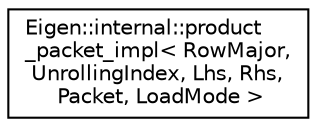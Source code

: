 digraph "Graphical Class Hierarchy"
{
  edge [fontname="Helvetica",fontsize="10",labelfontname="Helvetica",labelfontsize="10"];
  node [fontname="Helvetica",fontsize="10",shape=record];
  rankdir="LR";
  Node1 [label="Eigen::internal::product\l_packet_impl\< RowMajor,\l UnrollingIndex, Lhs, Rhs,\l Packet, LoadMode \>",height=0.2,width=0.4,color="black", fillcolor="white", style="filled",URL="$struct_eigen_1_1internal_1_1product__packet__impl_3_01_row_major_00_01_unrolling_index_00_01_lhsa95ce4c3a1b9902c02a8627d98517253.html"];
}
